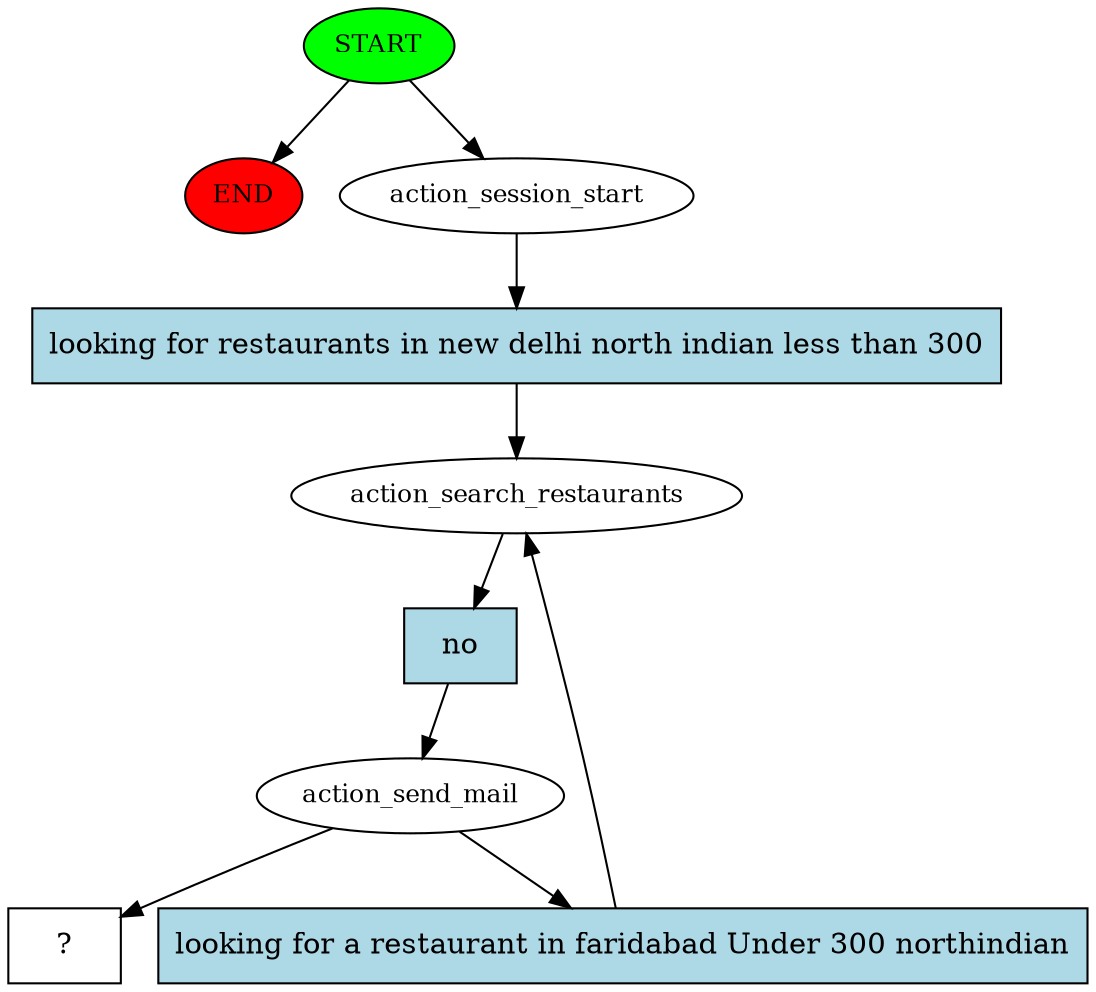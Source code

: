 digraph  {
0 [class="start active", fillcolor=green, fontsize=12, label=START, style=filled];
"-1" [class=end, fillcolor=red, fontsize=12, label=END, style=filled];
1 [class=active, fontsize=12, label=action_session_start];
2 [class=active, fontsize=12, label=action_search_restaurants];
3 [class=active, fontsize=12, label=action_send_mail];
6 [class="intent dashed active", label="  ?  ", shape=rect];
7 [class="intent active", fillcolor=lightblue, label="looking for restaurants in new delhi north indian less than 300", shape=rect, style=filled];
8 [class="intent active", fillcolor=lightblue, label=no, shape=rect, style=filled];
9 [class="intent active", fillcolor=lightblue, label="looking for a restaurant in faridabad Under 300 northindian", shape=rect, style=filled];
0 -> "-1"  [class="", key=NONE, label=""];
0 -> 1  [class=active, key=NONE, label=""];
1 -> 7  [class=active, key=0];
2 -> 8  [class=active, key=0];
3 -> 6  [class=active, key=NONE, label=""];
3 -> 9  [class=active, key=0];
7 -> 2  [class=active, key=0];
8 -> 3  [class=active, key=0];
9 -> 2  [class=active, key=0];
}
